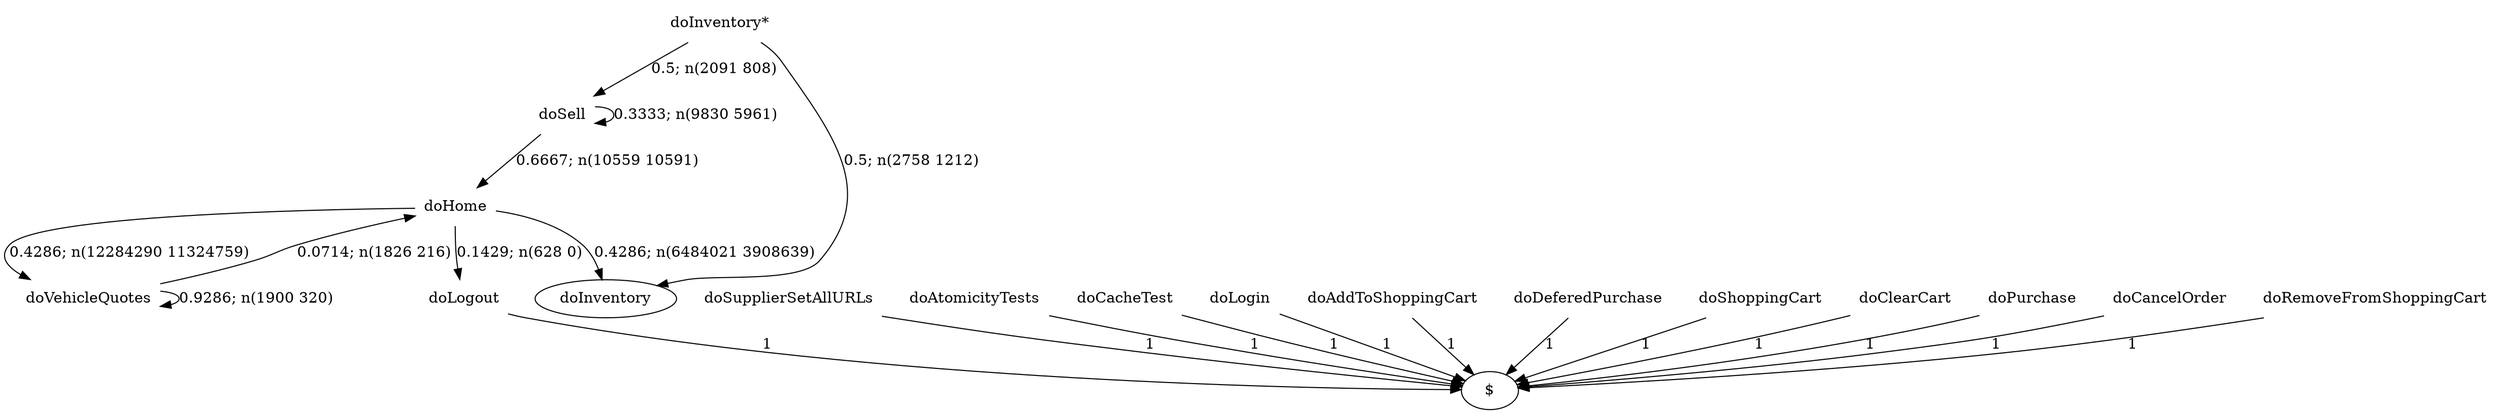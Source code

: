 digraph G {"doInventory*" [label="doInventory*",shape=none];"doSupplierSetAllURLs" [label="doSupplierSetAllURLs",shape=none];"doAtomicityTests" [label="doAtomicityTests",shape=none];"doCacheTest" [label="doCacheTest",shape=none];"doLogin" [label="doLogin",shape=none];"doVehicleQuotes" [label="doVehicleQuotes",shape=none];"doAddToShoppingCart" [label="doAddToShoppingCart",shape=none];"doDeferedPurchase" [label="doDeferedPurchase",shape=none];"doHome" [label="doHome",shape=none];"doShoppingCart" [label="doShoppingCart",shape=none];"doClearCart" [label="doClearCart",shape=none];"doPurchase" [label="doPurchase",shape=none];"doSell" [label="doSell",shape=none];"doLogout" [label="doLogout",shape=none];"doCancelOrder" [label="doCancelOrder",shape=none];"doRemoveFromShoppingCart" [label="doRemoveFromShoppingCart",shape=none];"doInventory*"->"doInventory" [style=solid,label="0.5; n(2758 1212)"];"doInventory*"->"doSell" [style=solid,label="0.5; n(2091 808)"];"doSupplierSetAllURLs"->"$" [style=solid,label="1"];"doAtomicityTests"->"$" [style=solid,label="1"];"doCacheTest"->"$" [style=solid,label="1"];"doLogin"->"$" [style=solid,label="1"];"doVehicleQuotes"->"doVehicleQuotes" [style=solid,label="0.9286; n(1900 320)"];"doVehicleQuotes"->"doHome" [style=solid,label="0.0714; n(1826 216)"];"doAddToShoppingCart"->"$" [style=solid,label="1"];"doDeferedPurchase"->"$" [style=solid,label="1"];"doHome"->"doInventory" [style=solid,label="0.4286; n(6484021 3908639)"];"doHome"->"doVehicleQuotes" [style=solid,label="0.4286; n(12284290 11324759)"];"doHome"->"doLogout" [style=solid,label="0.1429; n(628 0)"];"doShoppingCart"->"$" [style=solid,label="1"];"doClearCart"->"$" [style=solid,label="1"];"doPurchase"->"$" [style=solid,label="1"];"doSell"->"doHome" [style=solid,label="0.6667; n(10559 10591)"];"doSell"->"doSell" [style=solid,label="0.3333; n(9830 5961)"];"doLogout"->"$" [style=solid,label="1"];"doCancelOrder"->"$" [style=solid,label="1"];"doRemoveFromShoppingCart"->"$" [style=solid,label="1"];}
